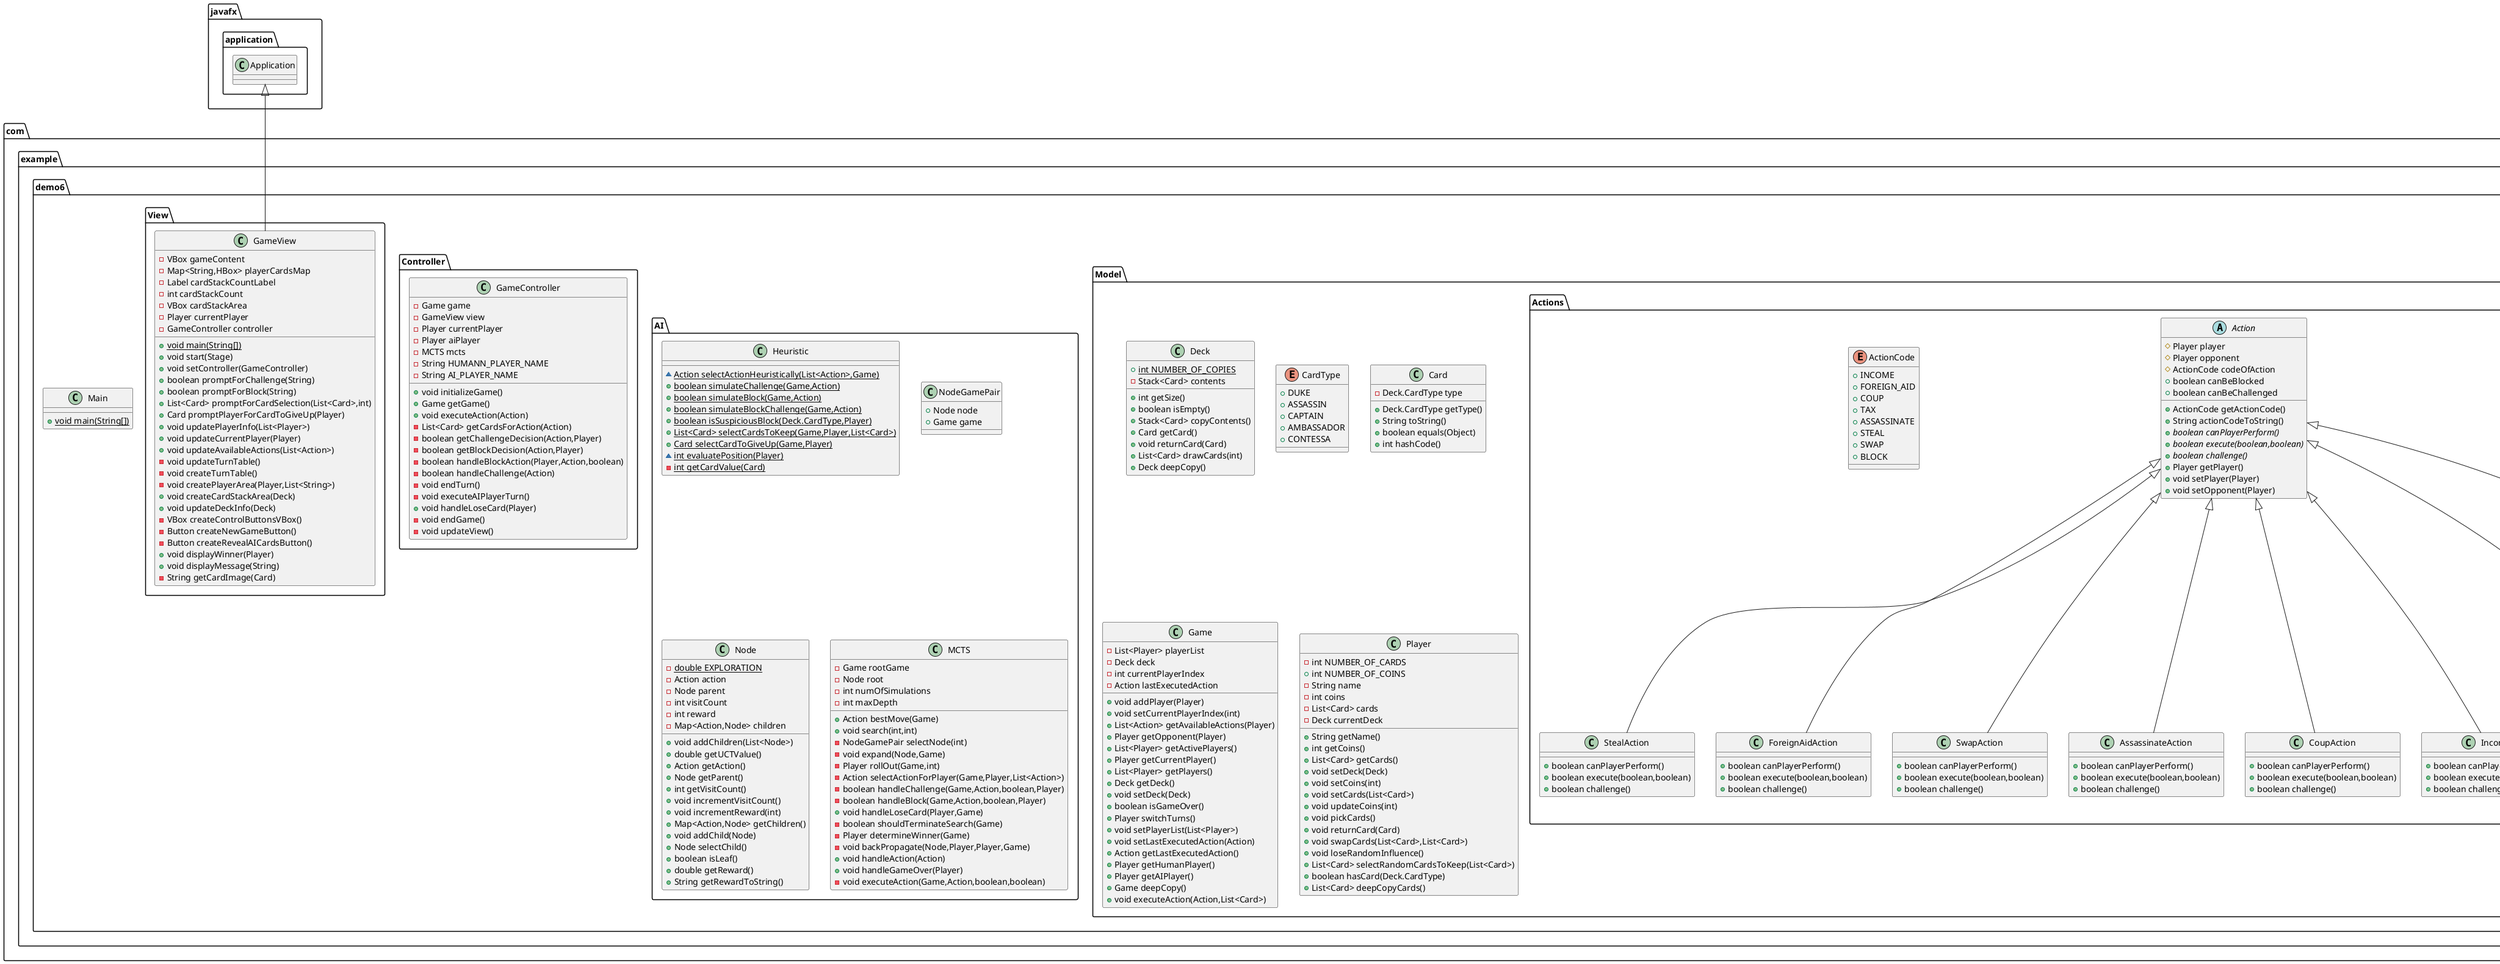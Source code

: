 @startuml
class com.example.demo6.Main {
+ {static} void main(String[])
}

class com.example.demo6.Model.Actions.StealAction {
+ boolean canPlayerPerform()
+ boolean execute(boolean,boolean)
+ boolean challenge()
}

class com.example.demo6.Model.Deck {
+ {static} int NUMBER_OF_COPIES
- Stack<Card> contents
+ int getSize()
+ boolean isEmpty()
+ Stack<Card> copyContents()
+ Card getCard()
+ void returnCard(Card)
+ List<Card> drawCards(int)
+ Deck deepCopy()
}


enum com.example.demo6.Model.CardType {
+  DUKE
+  ASSASSIN
+  CAPTAIN
+  AMBASSADOR
+  CONTESSA
}

abstract class com.example.demo6.Model.Actions.Action {
# Player player
# Player opponent
# ActionCode codeOfAction
+ boolean canBeBlocked
+ boolean canBeChallenged
+ ActionCode getActionCode()
+ String actionCodeToString()
+ {abstract}boolean canPlayerPerform()
+ {abstract}boolean execute(boolean,boolean)
+ {abstract}boolean challenge()
+ Player getPlayer()
+ void setPlayer(Player)
+ void setOpponent(Player)
}


enum com.example.demo6.Model.Actions.ActionCode {
+  INCOME
+  FOREIGN_AID
+  COUP
+  TAX
+  ASSASSINATE
+  STEAL
+  SWAP
+  BLOCK
}

class com.example.demo6.Model.Actions.ForeignAidAction {
+ boolean canPlayerPerform()
+ boolean execute(boolean,boolean)
+ boolean challenge()
}

class com.example.demo6.Model.Actions.SwapAction {
+ boolean canPlayerPerform()
+ boolean execute(boolean,boolean)
+ boolean challenge()
}

class com.example.demo6.AI.Heuristic {
~ {static} Action selectActionHeuristically(List<Action>,Game)
+ {static} boolean simulateChallenge(Game,Action)
+ {static} boolean simulateBlock(Game,Action)
+ {static} boolean simulateBlockChallenge(Game,Action)
+ {static} boolean isSuspiciousBlock(Deck.CardType,Player)
+ {static} List<Card> selectCardsToKeep(Game,Player,List<Card>)
+ {static} Card selectCardToGiveUp(Game,Player)
~ {static} int evaluatePosition(Player)
- {static} int getCardValue(Card)
}

class com.example.demo6.Model.Actions.AssassinateAction {
+ boolean canPlayerPerform()
+ boolean execute(boolean,boolean)
+ boolean challenge()
}

class com.example.demo6.Model.Actions.CoupAction {
+ boolean canPlayerPerform()
+ boolean execute(boolean,boolean)
+ boolean challenge()
}

class com.example.demo6.Controller.GameController {
- Game game
- GameView view
- Player currentPlayer
- Player aiPlayer
- MCTS mcts
- String HUMANN_PLAYER_NAME
- String AI_PLAYER_NAME
+ void initializeGame()
+ Game getGame()
+ void executeAction(Action)
- List<Card> getCardsForAction(Action)
- boolean getChallengeDecision(Action,Player)
- boolean getBlockDecision(Action,Player)
- boolean handleBlockAction(Player,Action,boolean)
- boolean handleChallenge(Action)
- void endTurn()
- void executeAIPlayerTurn()
+ void handleLoseCard(Player)
- void endGame()
- void updateView()
}


class com.example.demo6.Model.Actions.IncomeAction {
+ boolean canPlayerPerform()
+ boolean execute(boolean,boolean)
+ boolean challenge()
}

class com.example.demo6.AI.NodeGamePair {
+ Node node
+ Game game
}

class com.example.demo6.Model.Card {
- Deck.CardType type
+ Deck.CardType getType()
+ String toString()
+ boolean equals(Object)
+ int hashCode()
}


class com.example.demo6.Model.Game {
- List<Player> playerList
- Deck deck
- int currentPlayerIndex
- Action lastExecutedAction
+ void addPlayer(Player)
+ void setCurrentPlayerIndex(int)
+ List<Action> getAvailableActions(Player)
+ Player getOpponent(Player)
+ List<Player> getActivePlayers()
+ Player getCurrentPlayer()
+ List<Player> getPlayers()
+ Deck getDeck()
+ void setDeck(Deck)
+ boolean isGameOver()
+ Player switchTurns()
+ void setPlayerList(List<Player>)
+ void setLastExecutedAction(Action)
+ Action getLastExecutedAction()
+ Player getHumanPlayer()
+ Player getAIPlayer()
+ Game deepCopy()
+ void executeAction(Action,List<Card>)
}


class com.example.demo6.AI.Node {
- {static} double EXPLORATION
- Action action
- Node parent
- int visitCount
- int reward
- Map<Action,Node> children
+ void addChildren(List<Node>)
+ double getUCTValue()
+ Action getAction()
+ Node getParent()
+ int getVisitCount()
+ void incrementVisitCount()
+ void incrementReward(int)
+ Map<Action,Node> getChildren()
+ void addChild(Node)
+ Node selectChild()
+ boolean isLeaf()
+ double getReward()
+ String getRewardToString()
}


class com.example.demo6.View.GameView {
- VBox gameContent
- Map<String,HBox> playerCardsMap
- Label cardStackCountLabel
- int cardStackCount
- VBox cardStackArea
- Player currentPlayer
- GameController controller
+ {static} void main(String[])
+ void start(Stage)
+ void setController(GameController)
+ boolean promptForChallenge(String)
+ boolean promptForBlock(String)
+ List<Card> promptForCardSelection(List<Card>,int)
+ Card promptPlayerForCardToGiveUp(Player)
+ void updatePlayerInfo(List<Player>)
+ void updateCurrentPlayer(Player)
+ void updateAvailableActions(List<Action>)
- void updateTurnTable()
- void createTurnTable()
- void createPlayerArea(Player,List<String>)
+ void createCardStackArea(Deck)
+ void updateDeckInfo(Deck)
- VBox createControlButtonsVBox()
- Button createNewGameButton()
- Button createRevealAICardsButton()
+ void displayWinner(Player)
+ void displayMessage(String)
- String getCardImage(Card)
}


class com.example.demo6.Model.Actions.TaxAction {
+ boolean canPlayerPerform()
+ boolean execute(boolean,boolean)
+ boolean challenge()
}

class com.example.demo6.Model.Actions.BlockAction {
- Action actionToBlock
- boolean isBlocked
+ boolean canPlayerPerform()
+ boolean execute(boolean,boolean)
+ boolean isBlocked()
+ boolean challenge()
}


class com.example.demo6.AI.MCTS {
- Game rootGame
- Node root
- int numOfSimulations
- int maxDepth
+ Action bestMove(Game)
+ void search(int,int)
- NodeGamePair selectNode(int)
- void expand(Node,Game)
- Player rollOut(Game,int)
- Action selectActionForPlayer(Game,Player,List<Action>)
- boolean handleChallenge(Game,Action,boolean,Player)
- boolean handleBlock(Game,Action,boolean,Player)
+ void handleLoseCard(Player,Game)
- boolean shouldTerminateSearch(Game)
- Player determineWinner(Game)
- void backPropagate(Node,Player,Player,Game)
+ void handleAction(Action)
+ void handleGameOver(Player)
- void executeAction(Game,Action,boolean,boolean)
}


class com.example.demo6.Model.Player {
- int NUMBER_OF_CARDS
+ int NUMBER_OF_COINS
- String name
- int coins
- List<Card> cards
- Deck currentDeck
+ String getName()
+ int getCoins()
+ List<Card> getCards()
+ void setDeck(Deck)
+ void setCoins(int)
+ void setCards(List<Card>)
+ void updateCoins(int)
+ void pickCards()
+ void returnCard(Card)
+ void swapCards(List<Card>,List<Card>)
+ void loseRandomInfluence()
+ List<Card> selectRandomCardsToKeep(List<Card>)
+ boolean hasCard(Deck.CardType)
+ List<Card> deepCopyCards()
}




com.example.demo6.Model.Actions.Action <|-- com.example.demo6.Model.Actions.StealAction
com.example.demo6.Model.Actions.Action <|-- com.example.demo6.Model.Actions.ForeignAidAction
com.example.demo6.Model.Actions.Action <|-- com.example.demo6.Model.Actions.SwapAction
com.example.demo6.Model.Actions.Action <|-- com.example.demo6.Model.Actions.AssassinateAction
com.example.demo6.Model.Actions.Action <|-- com.example.demo6.Model.Actions.CoupAction
com.example.demo6.Model.Actions.Action <|-- com.example.demo6.Model.Actions.IncomeAction
javafx.application.Application <|-- com.example.demo6.View.GameView
com.example.demo6.Model.Actions.Action <|-- com.example.demo6.Model.Actions.TaxAction
com.example.demo6.Model.Actions.Action <|-- com.example.demo6.Model.Actions.BlockAction
@enduml